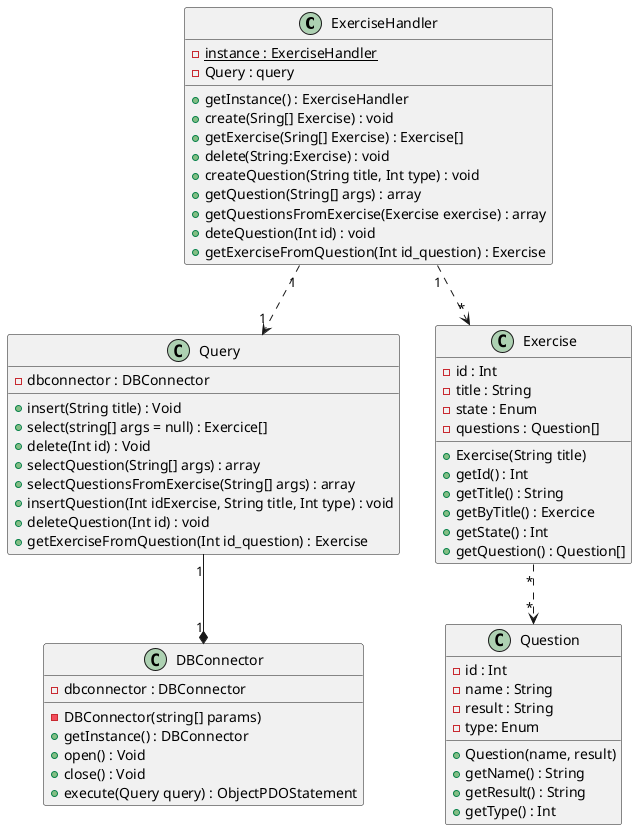 @startuml
class ExerciseHandler{
    {static} -instance : ExerciseHandler 
    -Query : query
    +getInstance() : ExerciseHandler
    +create(Sring[] Exercise) : void 
    +getExercise(Sring[] Exercise) : Exercise[]
    +delete(String:Exercise) : void
    +createQuestion(String title, Int type) : void
    +getQuestion(String[] args) : array
    +getQuestionsFromExercise(Exercise exercise) : array
    +deteQuestion(Int id) : void 
    +getExerciseFromQuestion(Int id_question) : Exercise
}
class Query{
    -dbconnector : DBConnector
    +insert(String title) : Void
    +select(string[] args = null) : Exercice[]
    +delete(Int id) : Void
    +selectQuestion(String[] args) : array
    +selectQuestionsFromExercise(String[] args) : array
    +insertQuestion(Int idExercise, String title, Int type) : void
    +deleteQuestion(Int id) : void
    +getExerciseFromQuestion(Int id_question) : Exercise
}
class Exercise{
    -id : Int
    -title : String
    -state : Enum
    -questions : Question[]
    +Exercise(String title) 
    +getId() : Int
    +getTitle() : String
    +getByTitle() : Exercice
    +getState() : Int 
    +getQuestion() : Question[]
}
class DBConnector {
    -dbconnector : DBConnector
    -DBConnector(string[] params)
    +getInstance() : DBConnector
    +open() : Void
    +close() : Void
    +execute(Query query) : ObjectPDOStatement
}
class Question{
    -id : Int
    -name : String
    -result : String
    -type: Enum
    +Question(name, result)
    +getName() : String
    +getResult() : String
    +getType() : Int
}

ExerciseHandler "1" ..> "1" Query 
Query "1" --* "1" DBConnector 
ExerciseHandler "1" ..> "*" Exercise 
Exercise "*" ..> "*" Question 
@enduml